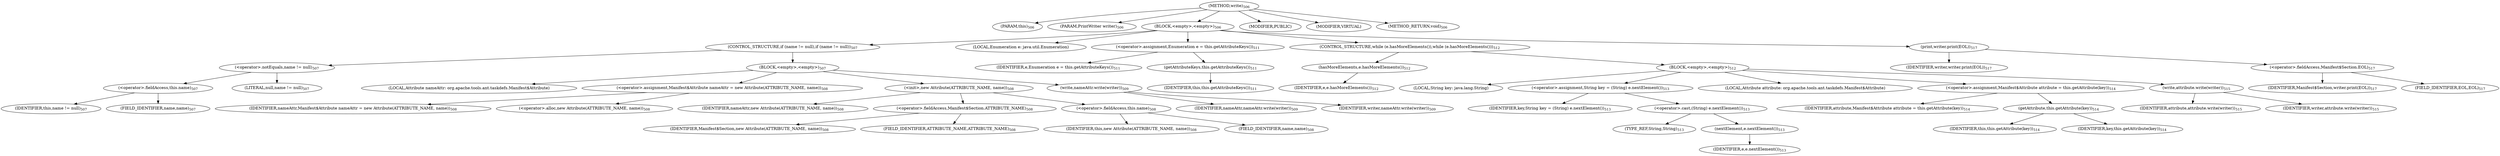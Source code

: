 digraph "write" {  
"1096" [label = <(METHOD,write)<SUB>506</SUB>> ]
"66" [label = <(PARAM,this)<SUB>506</SUB>> ]
"1097" [label = <(PARAM,PrintWriter writer)<SUB>506</SUB>> ]
"1098" [label = <(BLOCK,&lt;empty&gt;,&lt;empty&gt;)<SUB>506</SUB>> ]
"1099" [label = <(CONTROL_STRUCTURE,if (name != null),if (name != null))<SUB>507</SUB>> ]
"1100" [label = <(&lt;operator&gt;.notEquals,name != null)<SUB>507</SUB>> ]
"1101" [label = <(&lt;operator&gt;.fieldAccess,this.name)<SUB>507</SUB>> ]
"1102" [label = <(IDENTIFIER,this,name != null)<SUB>507</SUB>> ]
"1103" [label = <(FIELD_IDENTIFIER,name,name)<SUB>507</SUB>> ]
"1104" [label = <(LITERAL,null,name != null)<SUB>507</SUB>> ]
"1105" [label = <(BLOCK,&lt;empty&gt;,&lt;empty&gt;)<SUB>507</SUB>> ]
"64" [label = <(LOCAL,Attribute nameAttr: org.apache.tools.ant.taskdefs.Manifest$Attribute)> ]
"1106" [label = <(&lt;operator&gt;.assignment,Manifest$Attribute nameAttr = new Attribute(ATTRIBUTE_NAME, name))<SUB>508</SUB>> ]
"1107" [label = <(IDENTIFIER,nameAttr,Manifest$Attribute nameAttr = new Attribute(ATTRIBUTE_NAME, name))<SUB>508</SUB>> ]
"1108" [label = <(&lt;operator&gt;.alloc,new Attribute(ATTRIBUTE_NAME, name))<SUB>508</SUB>> ]
"1109" [label = <(&lt;init&gt;,new Attribute(ATTRIBUTE_NAME, name))<SUB>508</SUB>> ]
"63" [label = <(IDENTIFIER,nameAttr,new Attribute(ATTRIBUTE_NAME, name))<SUB>508</SUB>> ]
"1110" [label = <(&lt;operator&gt;.fieldAccess,Manifest$Section.ATTRIBUTE_NAME)<SUB>508</SUB>> ]
"1111" [label = <(IDENTIFIER,Manifest$Section,new Attribute(ATTRIBUTE_NAME, name))<SUB>508</SUB>> ]
"1112" [label = <(FIELD_IDENTIFIER,ATTRIBUTE_NAME,ATTRIBUTE_NAME)<SUB>508</SUB>> ]
"1113" [label = <(&lt;operator&gt;.fieldAccess,this.name)<SUB>508</SUB>> ]
"1114" [label = <(IDENTIFIER,this,new Attribute(ATTRIBUTE_NAME, name))<SUB>508</SUB>> ]
"1115" [label = <(FIELD_IDENTIFIER,name,name)<SUB>508</SUB>> ]
"1116" [label = <(write,nameAttr.write(writer))<SUB>509</SUB>> ]
"1117" [label = <(IDENTIFIER,nameAttr,nameAttr.write(writer))<SUB>509</SUB>> ]
"1118" [label = <(IDENTIFIER,writer,nameAttr.write(writer))<SUB>509</SUB>> ]
"1119" [label = <(LOCAL,Enumeration e: java.util.Enumeration)> ]
"1120" [label = <(&lt;operator&gt;.assignment,Enumeration e = this.getAttributeKeys())<SUB>511</SUB>> ]
"1121" [label = <(IDENTIFIER,e,Enumeration e = this.getAttributeKeys())<SUB>511</SUB>> ]
"1122" [label = <(getAttributeKeys,this.getAttributeKeys())<SUB>511</SUB>> ]
"65" [label = <(IDENTIFIER,this,this.getAttributeKeys())<SUB>511</SUB>> ]
"1123" [label = <(CONTROL_STRUCTURE,while (e.hasMoreElements()),while (e.hasMoreElements()))<SUB>512</SUB>> ]
"1124" [label = <(hasMoreElements,e.hasMoreElements())<SUB>512</SUB>> ]
"1125" [label = <(IDENTIFIER,e,e.hasMoreElements())<SUB>512</SUB>> ]
"1126" [label = <(BLOCK,&lt;empty&gt;,&lt;empty&gt;)<SUB>512</SUB>> ]
"1127" [label = <(LOCAL,String key: java.lang.String)> ]
"1128" [label = <(&lt;operator&gt;.assignment,String key = (String) e.nextElement())<SUB>513</SUB>> ]
"1129" [label = <(IDENTIFIER,key,String key = (String) e.nextElement())<SUB>513</SUB>> ]
"1130" [label = <(&lt;operator&gt;.cast,(String) e.nextElement())<SUB>513</SUB>> ]
"1131" [label = <(TYPE_REF,String,String)<SUB>513</SUB>> ]
"1132" [label = <(nextElement,e.nextElement())<SUB>513</SUB>> ]
"1133" [label = <(IDENTIFIER,e,e.nextElement())<SUB>513</SUB>> ]
"1134" [label = <(LOCAL,Attribute attribute: org.apache.tools.ant.taskdefs.Manifest$Attribute)> ]
"1135" [label = <(&lt;operator&gt;.assignment,Manifest$Attribute attribute = this.getAttribute(key))<SUB>514</SUB>> ]
"1136" [label = <(IDENTIFIER,attribute,Manifest$Attribute attribute = this.getAttribute(key))<SUB>514</SUB>> ]
"1137" [label = <(getAttribute,this.getAttribute(key))<SUB>514</SUB>> ]
"67" [label = <(IDENTIFIER,this,this.getAttribute(key))<SUB>514</SUB>> ]
"1138" [label = <(IDENTIFIER,key,this.getAttribute(key))<SUB>514</SUB>> ]
"1139" [label = <(write,attribute.write(writer))<SUB>515</SUB>> ]
"1140" [label = <(IDENTIFIER,attribute,attribute.write(writer))<SUB>515</SUB>> ]
"1141" [label = <(IDENTIFIER,writer,attribute.write(writer))<SUB>515</SUB>> ]
"1142" [label = <(print,writer.print(EOL))<SUB>517</SUB>> ]
"1143" [label = <(IDENTIFIER,writer,writer.print(EOL))<SUB>517</SUB>> ]
"1144" [label = <(&lt;operator&gt;.fieldAccess,Manifest$Section.EOL)<SUB>517</SUB>> ]
"1145" [label = <(IDENTIFIER,Manifest$Section,writer.print(EOL))<SUB>517</SUB>> ]
"1146" [label = <(FIELD_IDENTIFIER,EOL,EOL)<SUB>517</SUB>> ]
"1147" [label = <(MODIFIER,PUBLIC)> ]
"1148" [label = <(MODIFIER,VIRTUAL)> ]
"1149" [label = <(METHOD_RETURN,void)<SUB>506</SUB>> ]
  "1096" -> "66" 
  "1096" -> "1097" 
  "1096" -> "1098" 
  "1096" -> "1147" 
  "1096" -> "1148" 
  "1096" -> "1149" 
  "1098" -> "1099" 
  "1098" -> "1119" 
  "1098" -> "1120" 
  "1098" -> "1123" 
  "1098" -> "1142" 
  "1099" -> "1100" 
  "1099" -> "1105" 
  "1100" -> "1101" 
  "1100" -> "1104" 
  "1101" -> "1102" 
  "1101" -> "1103" 
  "1105" -> "64" 
  "1105" -> "1106" 
  "1105" -> "1109" 
  "1105" -> "1116" 
  "1106" -> "1107" 
  "1106" -> "1108" 
  "1109" -> "63" 
  "1109" -> "1110" 
  "1109" -> "1113" 
  "1110" -> "1111" 
  "1110" -> "1112" 
  "1113" -> "1114" 
  "1113" -> "1115" 
  "1116" -> "1117" 
  "1116" -> "1118" 
  "1120" -> "1121" 
  "1120" -> "1122" 
  "1122" -> "65" 
  "1123" -> "1124" 
  "1123" -> "1126" 
  "1124" -> "1125" 
  "1126" -> "1127" 
  "1126" -> "1128" 
  "1126" -> "1134" 
  "1126" -> "1135" 
  "1126" -> "1139" 
  "1128" -> "1129" 
  "1128" -> "1130" 
  "1130" -> "1131" 
  "1130" -> "1132" 
  "1132" -> "1133" 
  "1135" -> "1136" 
  "1135" -> "1137" 
  "1137" -> "67" 
  "1137" -> "1138" 
  "1139" -> "1140" 
  "1139" -> "1141" 
  "1142" -> "1143" 
  "1142" -> "1144" 
  "1144" -> "1145" 
  "1144" -> "1146" 
}
